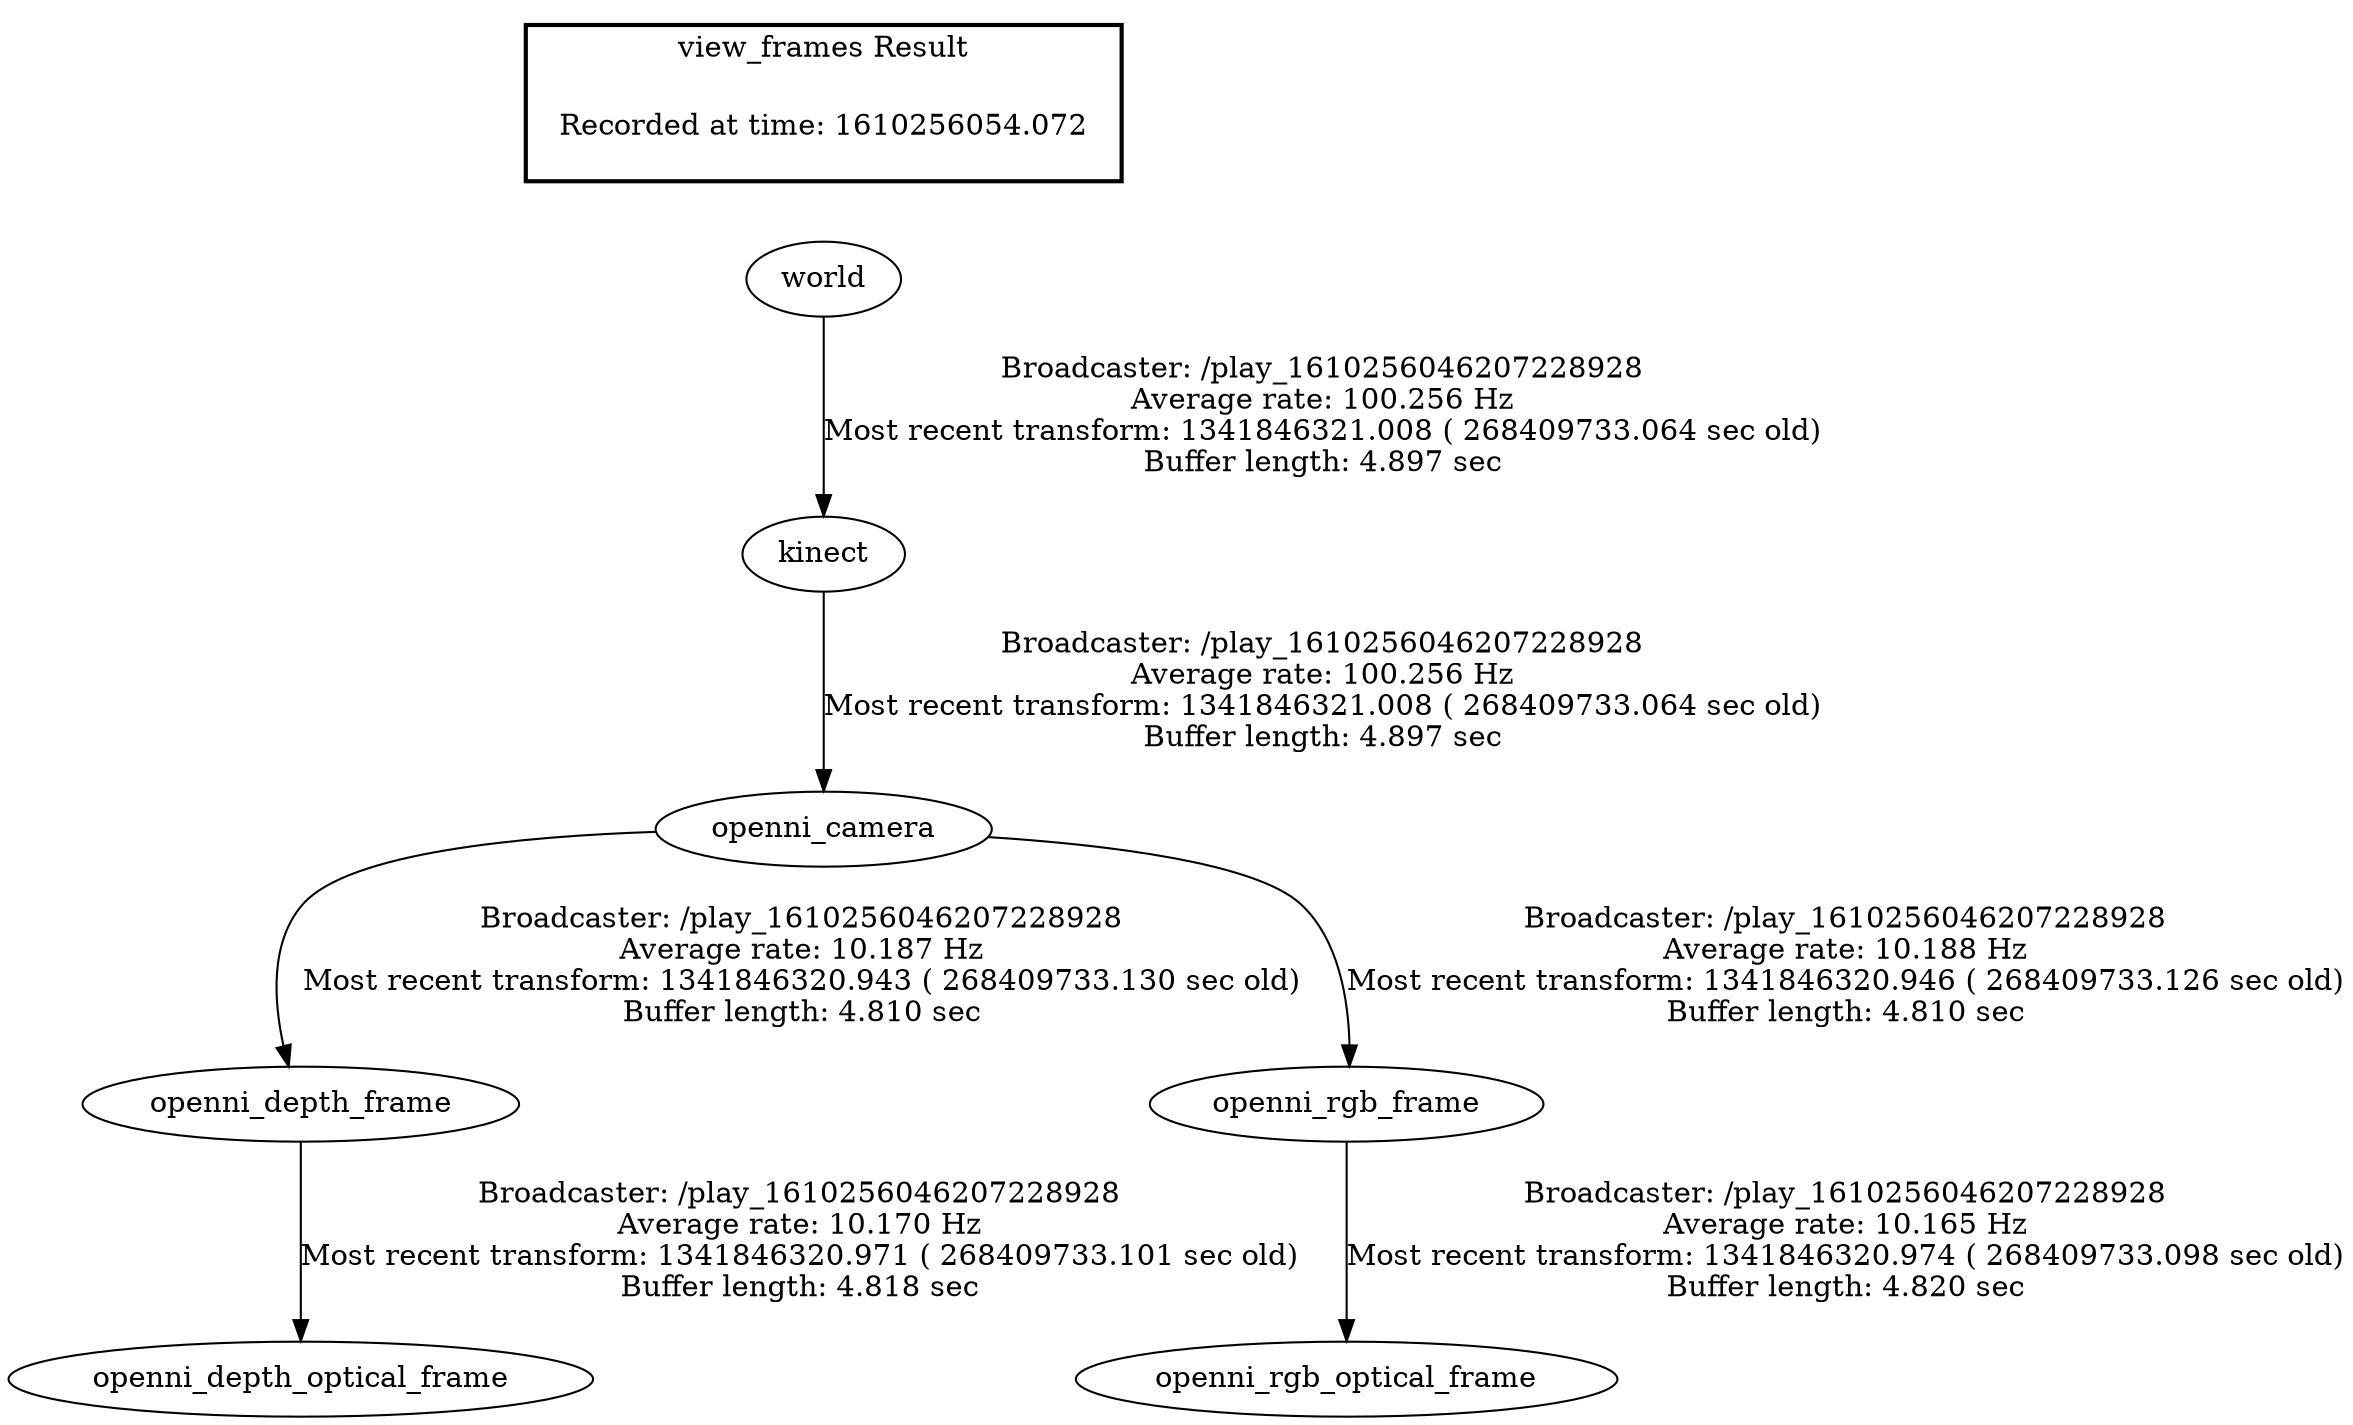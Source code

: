 digraph G {
"kinect" -> "openni_camera"[label="Broadcaster: /play_1610256046207228928\nAverage rate: 100.256 Hz\nMost recent transform: 1341846321.008 ( 268409733.064 sec old)\nBuffer length: 4.897 sec\n"];
"world" -> "kinect"[label="Broadcaster: /play_1610256046207228928\nAverage rate: 100.256 Hz\nMost recent transform: 1341846321.008 ( 268409733.064 sec old)\nBuffer length: 4.897 sec\n"];
"openni_camera" -> "openni_depth_frame"[label="Broadcaster: /play_1610256046207228928\nAverage rate: 10.187 Hz\nMost recent transform: 1341846320.943 ( 268409733.130 sec old)\nBuffer length: 4.810 sec\n"];
"openni_camera" -> "openni_rgb_frame"[label="Broadcaster: /play_1610256046207228928\nAverage rate: 10.188 Hz\nMost recent transform: 1341846320.946 ( 268409733.126 sec old)\nBuffer length: 4.810 sec\n"];
"openni_depth_frame" -> "openni_depth_optical_frame"[label="Broadcaster: /play_1610256046207228928\nAverage rate: 10.170 Hz\nMost recent transform: 1341846320.971 ( 268409733.101 sec old)\nBuffer length: 4.818 sec\n"];
"openni_rgb_frame" -> "openni_rgb_optical_frame"[label="Broadcaster: /play_1610256046207228928\nAverage rate: 10.165 Hz\nMost recent transform: 1341846320.974 ( 268409733.098 sec old)\nBuffer length: 4.820 sec\n"];
edge [style=invis];
 subgraph cluster_legend { style=bold; color=black; label ="view_frames Result";
"Recorded at time: 1610256054.072"[ shape=plaintext ] ;
 }->"world";
}